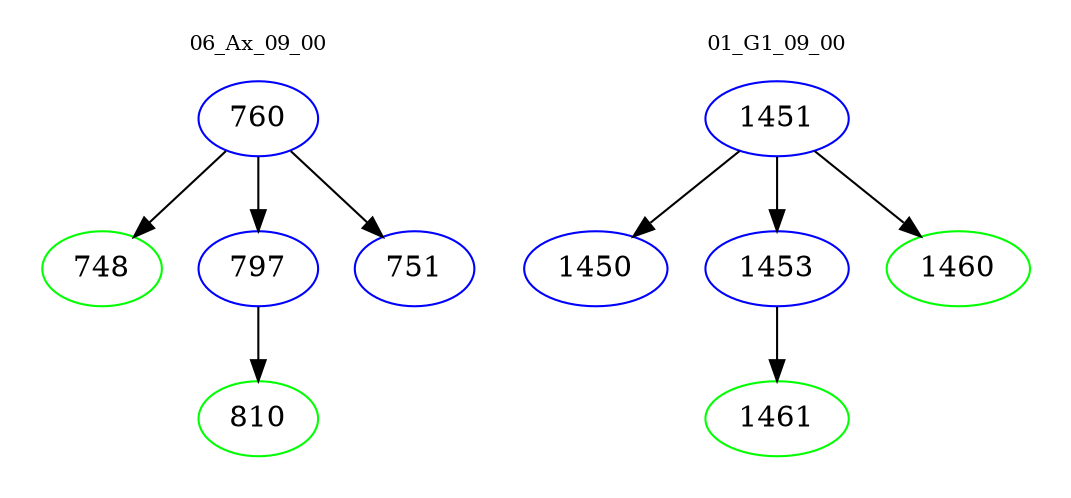 digraph{
subgraph cluster_0 {
color = white
label = "06_Ax_09_00";
fontsize=10;
T0_760 [label="760", color="blue"]
T0_760 -> T0_748 [color="black"]
T0_748 [label="748", color="green"]
T0_760 -> T0_797 [color="black"]
T0_797 [label="797", color="blue"]
T0_797 -> T0_810 [color="black"]
T0_810 [label="810", color="green"]
T0_760 -> T0_751 [color="black"]
T0_751 [label="751", color="blue"]
}
subgraph cluster_1 {
color = white
label = "01_G1_09_00";
fontsize=10;
T1_1451 [label="1451", color="blue"]
T1_1451 -> T1_1450 [color="black"]
T1_1450 [label="1450", color="blue"]
T1_1451 -> T1_1453 [color="black"]
T1_1453 [label="1453", color="blue"]
T1_1453 -> T1_1461 [color="black"]
T1_1461 [label="1461", color="green"]
T1_1451 -> T1_1460 [color="black"]
T1_1460 [label="1460", color="green"]
}
}
